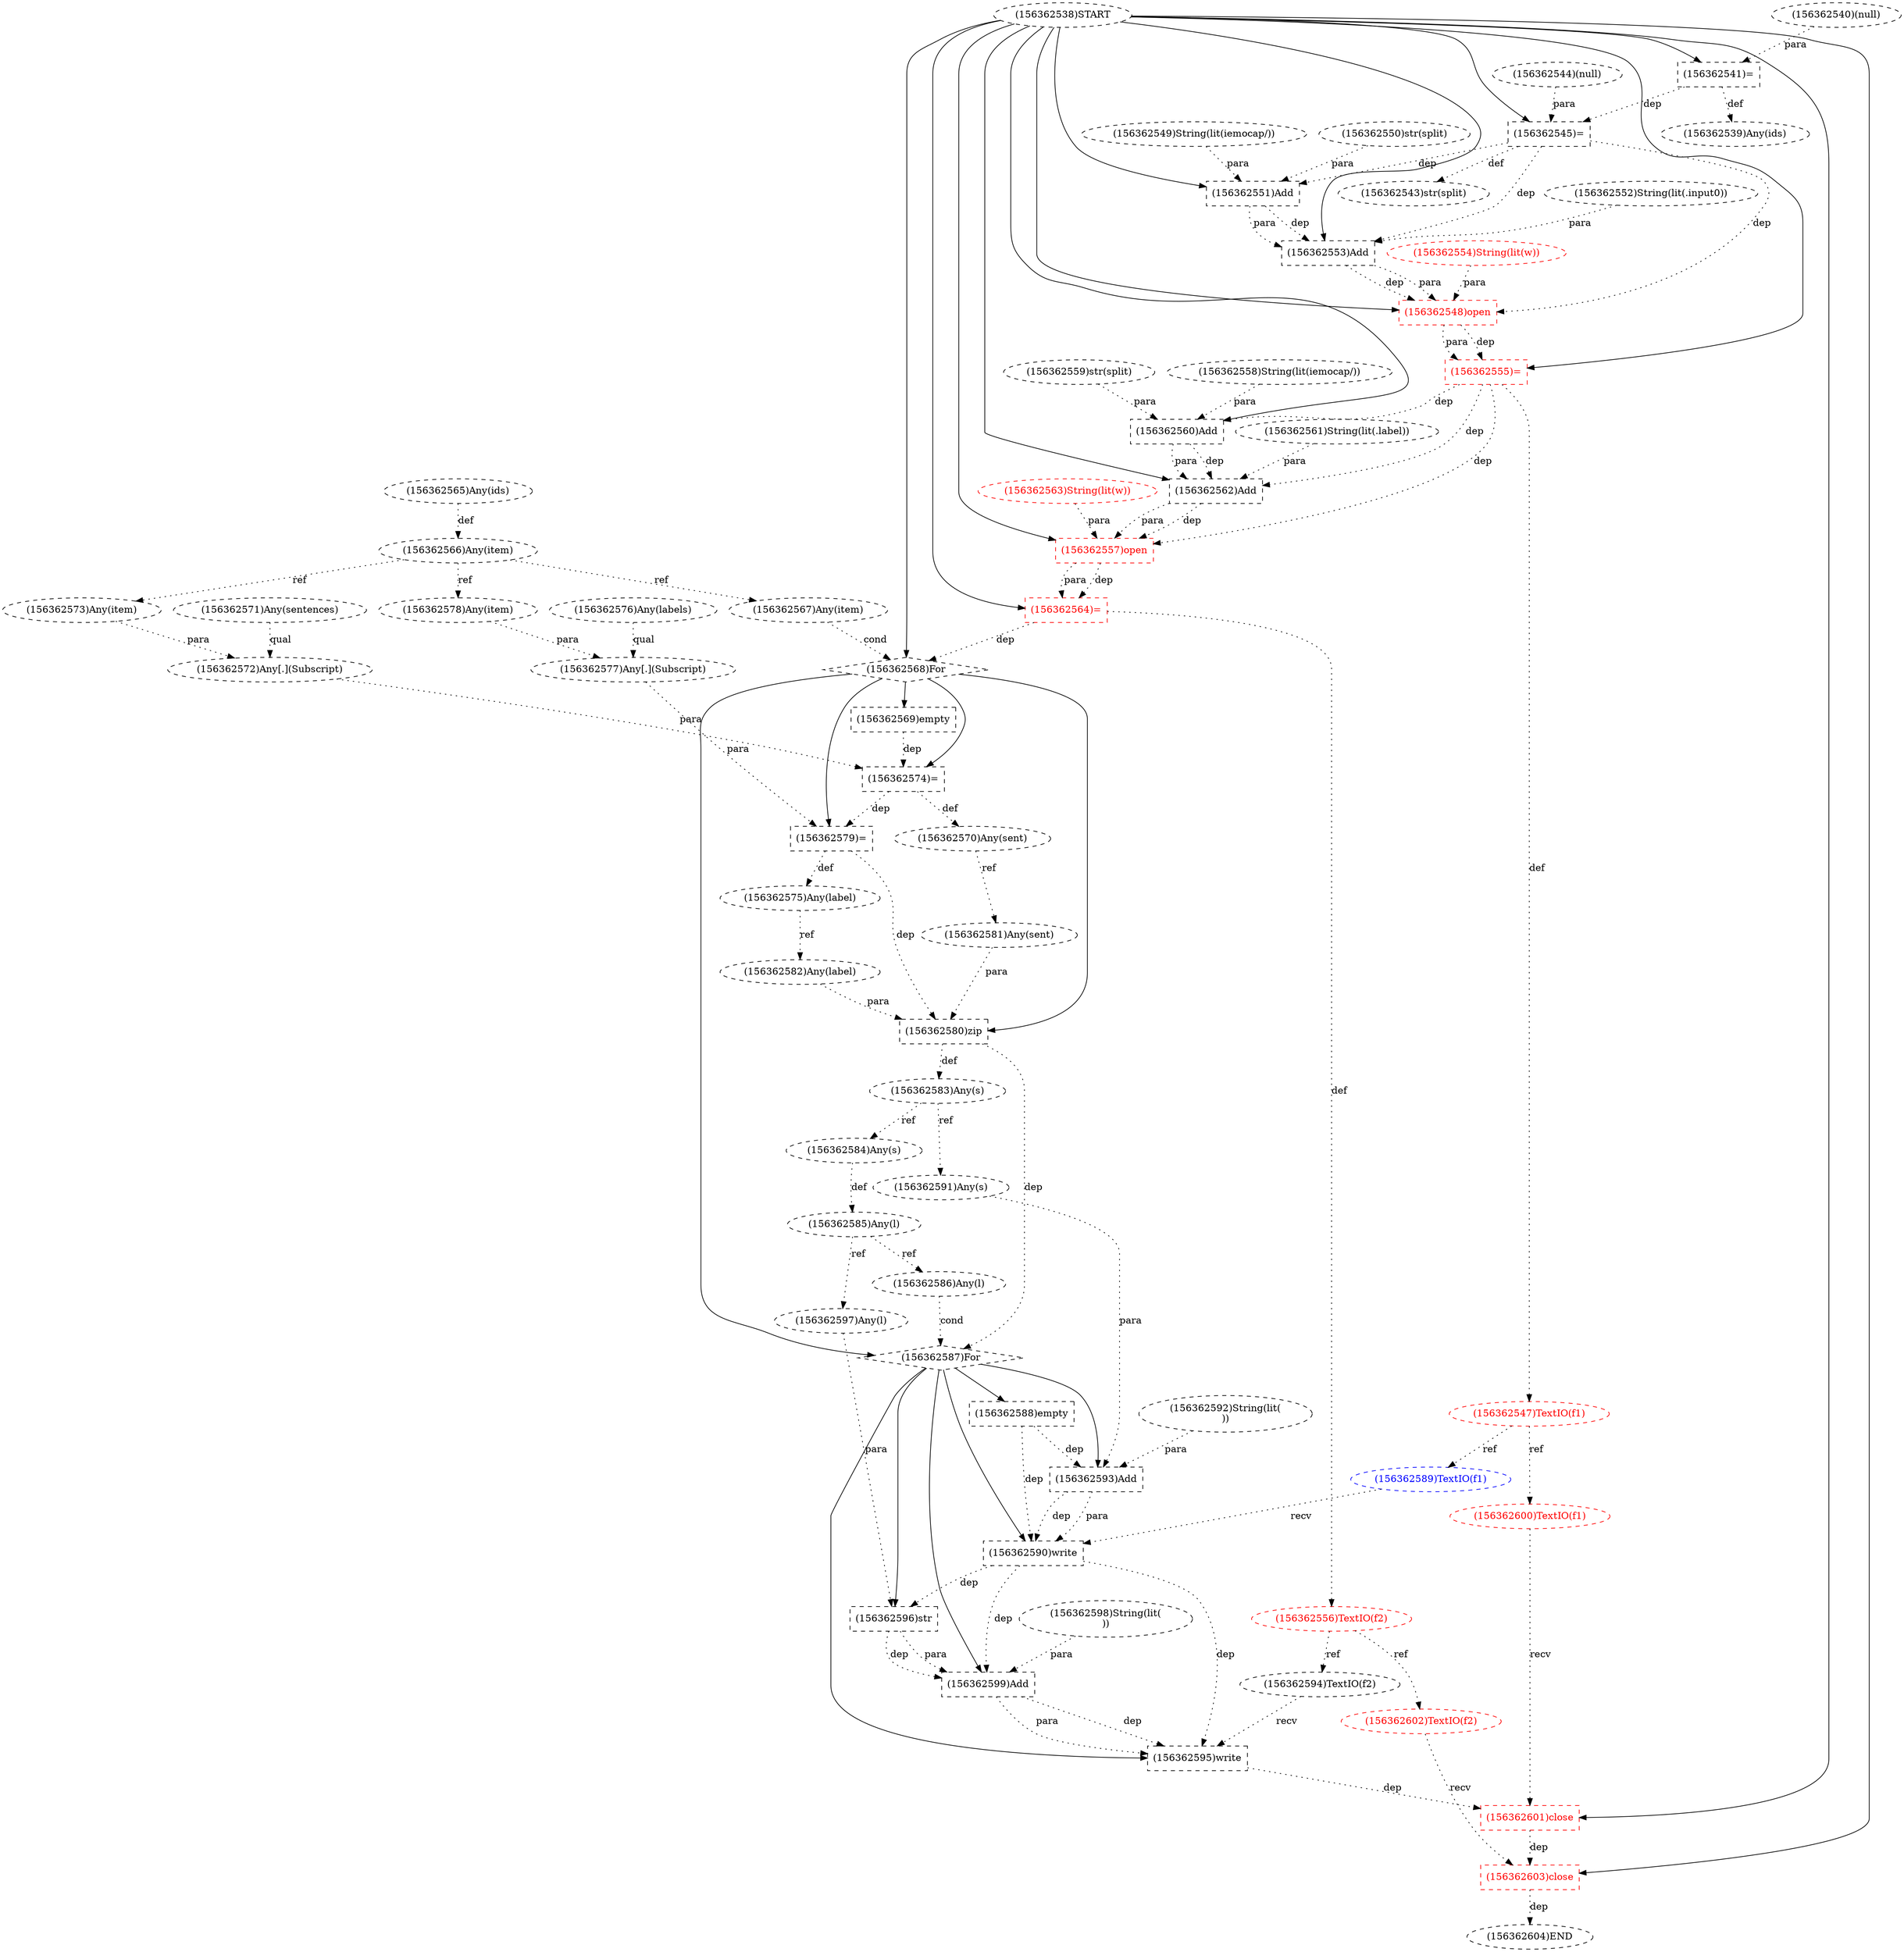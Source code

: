 digraph G {
1 [label="(156362586)Any(l)" shape=ellipse style=dashed]
2 [label="(156362601)close" shape=box style=dashed color=red fontcolor=red]
3 [label="(156362574)=" shape=box style=dashed]
4 [label="(156362579)=" shape=box style=dashed]
5 [label="(156362549)String(lit(iemocap/))" shape=ellipse style=dashed]
6 [label="(156362599)Add" shape=box style=dashed]
7 [label="(156362598)String(lit(
))" shape=ellipse style=dashed]
8 [label="(156362554)String(lit(w))" shape=ellipse style=dashed color=red fontcolor=red]
9 [label="(156362573)Any(item)" shape=ellipse style=dashed]
10 [label="(156362555)=" shape=box style=dashed color=red fontcolor=red]
11 [label="(156362547)TextIO(f1)" shape=ellipse style=dashed color=red fontcolor=red]
12 [label="(156362544)(null)" shape=ellipse style=dashed]
13 [label="(156362557)open" shape=box style=dashed color=red fontcolor=red]
14 [label="(156362552)String(lit(.input0))" shape=ellipse style=dashed]
15 [label="(156362569)empty" shape=box style=dashed]
16 [label="(156362545)=" shape=box style=dashed]
17 [label="(156362577)Any[.](Subscript)" shape=ellipse style=dashed]
18 [label="(156362550)str(split)" shape=ellipse style=dashed]
19 [label="(156362576)Any(labels)" shape=ellipse style=dashed]
20 [label="(156362580)zip" shape=box style=dashed]
21 [label="(156362581)Any(sent)" shape=ellipse style=dashed]
22 [label="(156362584)Any(s)" shape=ellipse style=dashed]
23 [label="(156362559)str(split)" shape=ellipse style=dashed]
24 [label="(156362548)open" shape=box style=dashed color=red fontcolor=red]
25 [label="(156362603)close" shape=box style=dashed color=red fontcolor=red]
26 [label="(156362543)str(split)" shape=ellipse style=dashed]
27 [label="(156362588)empty" shape=box style=dashed]
28 [label="(156362571)Any(sentences)" shape=ellipse style=dashed]
29 [label="(156362589)TextIO(f1)" shape=ellipse style=dashed color=blue fontcolor=blue]
30 [label="(156362583)Any(s)" shape=ellipse style=dashed]
31 [label="(156362553)Add" shape=box style=dashed]
32 [label="(156362595)write" shape=box style=dashed]
33 [label="(156362602)TextIO(f2)" shape=ellipse style=dashed color=red fontcolor=red]
34 [label="(156362539)Any(ids)" shape=ellipse style=dashed]
35 [label="(156362541)=" shape=box style=dashed]
36 [label="(156362600)TextIO(f1)" shape=ellipse style=dashed color=red fontcolor=red]
37 [label="(156362551)Add" shape=box style=dashed]
38 [label="(156362568)For" shape=diamond style=dashed]
39 [label="(156362593)Add" shape=box style=dashed]
40 [label="(156362585)Any(l)" shape=ellipse style=dashed]
41 [label="(156362556)TextIO(f2)" shape=ellipse style=dashed color=red fontcolor=red]
42 [label="(156362570)Any(sent)" shape=ellipse style=dashed]
43 [label="(156362563)String(lit(w))" shape=ellipse style=dashed color=red fontcolor=red]
44 [label="(156362594)TextIO(f2)" shape=ellipse style=dashed color=black fontcolor=black]
45 [label="(156362538)START" style=dashed]
46 [label="(156362564)=" shape=box style=dashed color=red fontcolor=red]
47 [label="(156362565)Any(ids)" shape=ellipse style=dashed]
48 [label="(156362590)write" shape=box style=dashed]
49 [label="(156362596)str" shape=box style=dashed]
50 [label="(156362597)Any(l)" shape=ellipse style=dashed]
51 [label="(156362587)For" shape=diamond style=dashed]
52 [label="(156362578)Any(item)" shape=ellipse style=dashed]
53 [label="(156362604)END" style=dashed]
54 [label="(156362575)Any(label)" shape=ellipse style=dashed]
55 [label="(156362591)Any(s)" shape=ellipse style=dashed]
56 [label="(156362582)Any(label)" shape=ellipse style=dashed]
57 [label="(156362560)Add" shape=box style=dashed]
58 [label="(156362540)(null)" shape=ellipse style=dashed]
59 [label="(156362558)String(lit(iemocap/))" shape=ellipse style=dashed]
60 [label="(156362592)String(lit(
))" shape=ellipse style=dashed]
61 [label="(156362567)Any(item)" shape=ellipse style=dashed]
62 [label="(156362561)String(lit(.label))" shape=ellipse style=dashed]
63 [label="(156362572)Any[.](Subscript)" shape=ellipse style=dashed]
64 [label="(156362562)Add" shape=box style=dashed]
65 [label="(156362566)Any(item)" shape=ellipse style=dashed]
40 -> 1 [label="ref" style=dotted];
45 -> 2 [label="" style=solid];
36 -> 2 [label="recv" style=dotted];
32 -> 2 [label="dep" style=dotted];
38 -> 3 [label="" style=solid];
63 -> 3 [label="para" style=dotted];
15 -> 3 [label="dep" style=dotted];
38 -> 4 [label="" style=solid];
17 -> 4 [label="para" style=dotted];
3 -> 4 [label="dep" style=dotted];
51 -> 6 [label="" style=solid];
49 -> 6 [label="dep" style=dotted];
49 -> 6 [label="para" style=dotted];
7 -> 6 [label="para" style=dotted];
48 -> 6 [label="dep" style=dotted];
65 -> 9 [label="ref" style=dotted];
45 -> 10 [label="" style=solid];
24 -> 10 [label="dep" style=dotted];
24 -> 10 [label="para" style=dotted];
10 -> 11 [label="def" style=dotted];
45 -> 13 [label="" style=solid];
64 -> 13 [label="dep" style=dotted];
64 -> 13 [label="para" style=dotted];
43 -> 13 [label="para" style=dotted];
10 -> 13 [label="dep" style=dotted];
38 -> 15 [label="" style=solid];
45 -> 16 [label="" style=solid];
12 -> 16 [label="para" style=dotted];
35 -> 16 [label="dep" style=dotted];
19 -> 17 [label="qual" style=dotted];
52 -> 17 [label="para" style=dotted];
38 -> 20 [label="" style=solid];
21 -> 20 [label="para" style=dotted];
56 -> 20 [label="para" style=dotted];
4 -> 20 [label="dep" style=dotted];
42 -> 21 [label="ref" style=dotted];
30 -> 22 [label="ref" style=dotted];
45 -> 24 [label="" style=solid];
31 -> 24 [label="dep" style=dotted];
31 -> 24 [label="para" style=dotted];
8 -> 24 [label="para" style=dotted];
16 -> 24 [label="dep" style=dotted];
45 -> 25 [label="" style=solid];
33 -> 25 [label="recv" style=dotted];
2 -> 25 [label="dep" style=dotted];
16 -> 26 [label="def" style=dotted];
51 -> 27 [label="" style=solid];
11 -> 29 [label="ref" style=dotted];
20 -> 30 [label="def" style=dotted];
45 -> 31 [label="" style=solid];
37 -> 31 [label="dep" style=dotted];
37 -> 31 [label="para" style=dotted];
14 -> 31 [label="para" style=dotted];
16 -> 31 [label="dep" style=dotted];
51 -> 32 [label="" style=solid];
44 -> 32 [label="recv" style=dotted];
6 -> 32 [label="dep" style=dotted];
6 -> 32 [label="para" style=dotted];
48 -> 32 [label="dep" style=dotted];
41 -> 33 [label="ref" style=dotted];
35 -> 34 [label="def" style=dotted];
45 -> 35 [label="" style=solid];
58 -> 35 [label="para" style=dotted];
11 -> 36 [label="ref" style=dotted];
45 -> 37 [label="" style=solid];
5 -> 37 [label="para" style=dotted];
18 -> 37 [label="para" style=dotted];
16 -> 37 [label="dep" style=dotted];
45 -> 38 [label="" style=solid];
61 -> 38 [label="cond" style=dotted];
46 -> 38 [label="dep" style=dotted];
51 -> 39 [label="" style=solid];
55 -> 39 [label="para" style=dotted];
60 -> 39 [label="para" style=dotted];
27 -> 39 [label="dep" style=dotted];
22 -> 40 [label="def" style=dotted];
46 -> 41 [label="def" style=dotted];
3 -> 42 [label="def" style=dotted];
41 -> 44 [label="ref" style=dotted];
45 -> 46 [label="" style=solid];
13 -> 46 [label="dep" style=dotted];
13 -> 46 [label="para" style=dotted];
51 -> 48 [label="" style=solid];
29 -> 48 [label="recv" style=dotted];
39 -> 48 [label="dep" style=dotted];
39 -> 48 [label="para" style=dotted];
27 -> 48 [label="dep" style=dotted];
51 -> 49 [label="" style=solid];
50 -> 49 [label="para" style=dotted];
48 -> 49 [label="dep" style=dotted];
40 -> 50 [label="ref" style=dotted];
38 -> 51 [label="" style=solid];
20 -> 51 [label="dep" style=dotted];
1 -> 51 [label="cond" style=dotted];
65 -> 52 [label="ref" style=dotted];
25 -> 53 [label="dep" style=dotted];
4 -> 54 [label="def" style=dotted];
30 -> 55 [label="ref" style=dotted];
54 -> 56 [label="ref" style=dotted];
45 -> 57 [label="" style=solid];
59 -> 57 [label="para" style=dotted];
23 -> 57 [label="para" style=dotted];
10 -> 57 [label="dep" style=dotted];
65 -> 61 [label="ref" style=dotted];
28 -> 63 [label="qual" style=dotted];
9 -> 63 [label="para" style=dotted];
45 -> 64 [label="" style=solid];
57 -> 64 [label="dep" style=dotted];
57 -> 64 [label="para" style=dotted];
62 -> 64 [label="para" style=dotted];
10 -> 64 [label="dep" style=dotted];
47 -> 65 [label="def" style=dotted];
}